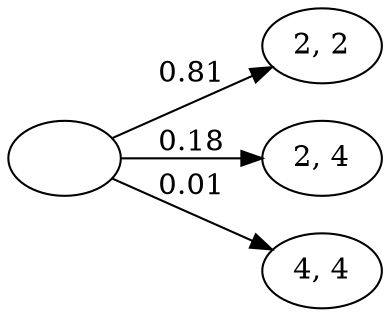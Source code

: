 digraph {
  rankdir=LR;
  s_ [label=""];
  s_2_2 [label="2, 2"];
  s_2_4 [label="2, 4"];
  s_4_4 [label="4, 4"];
  s_ -> s_2_2 [label="0.81"]
  s_ -> s_2_4 [label="0.18"]
  s_ -> s_4_4 [label="0.01"]
}
